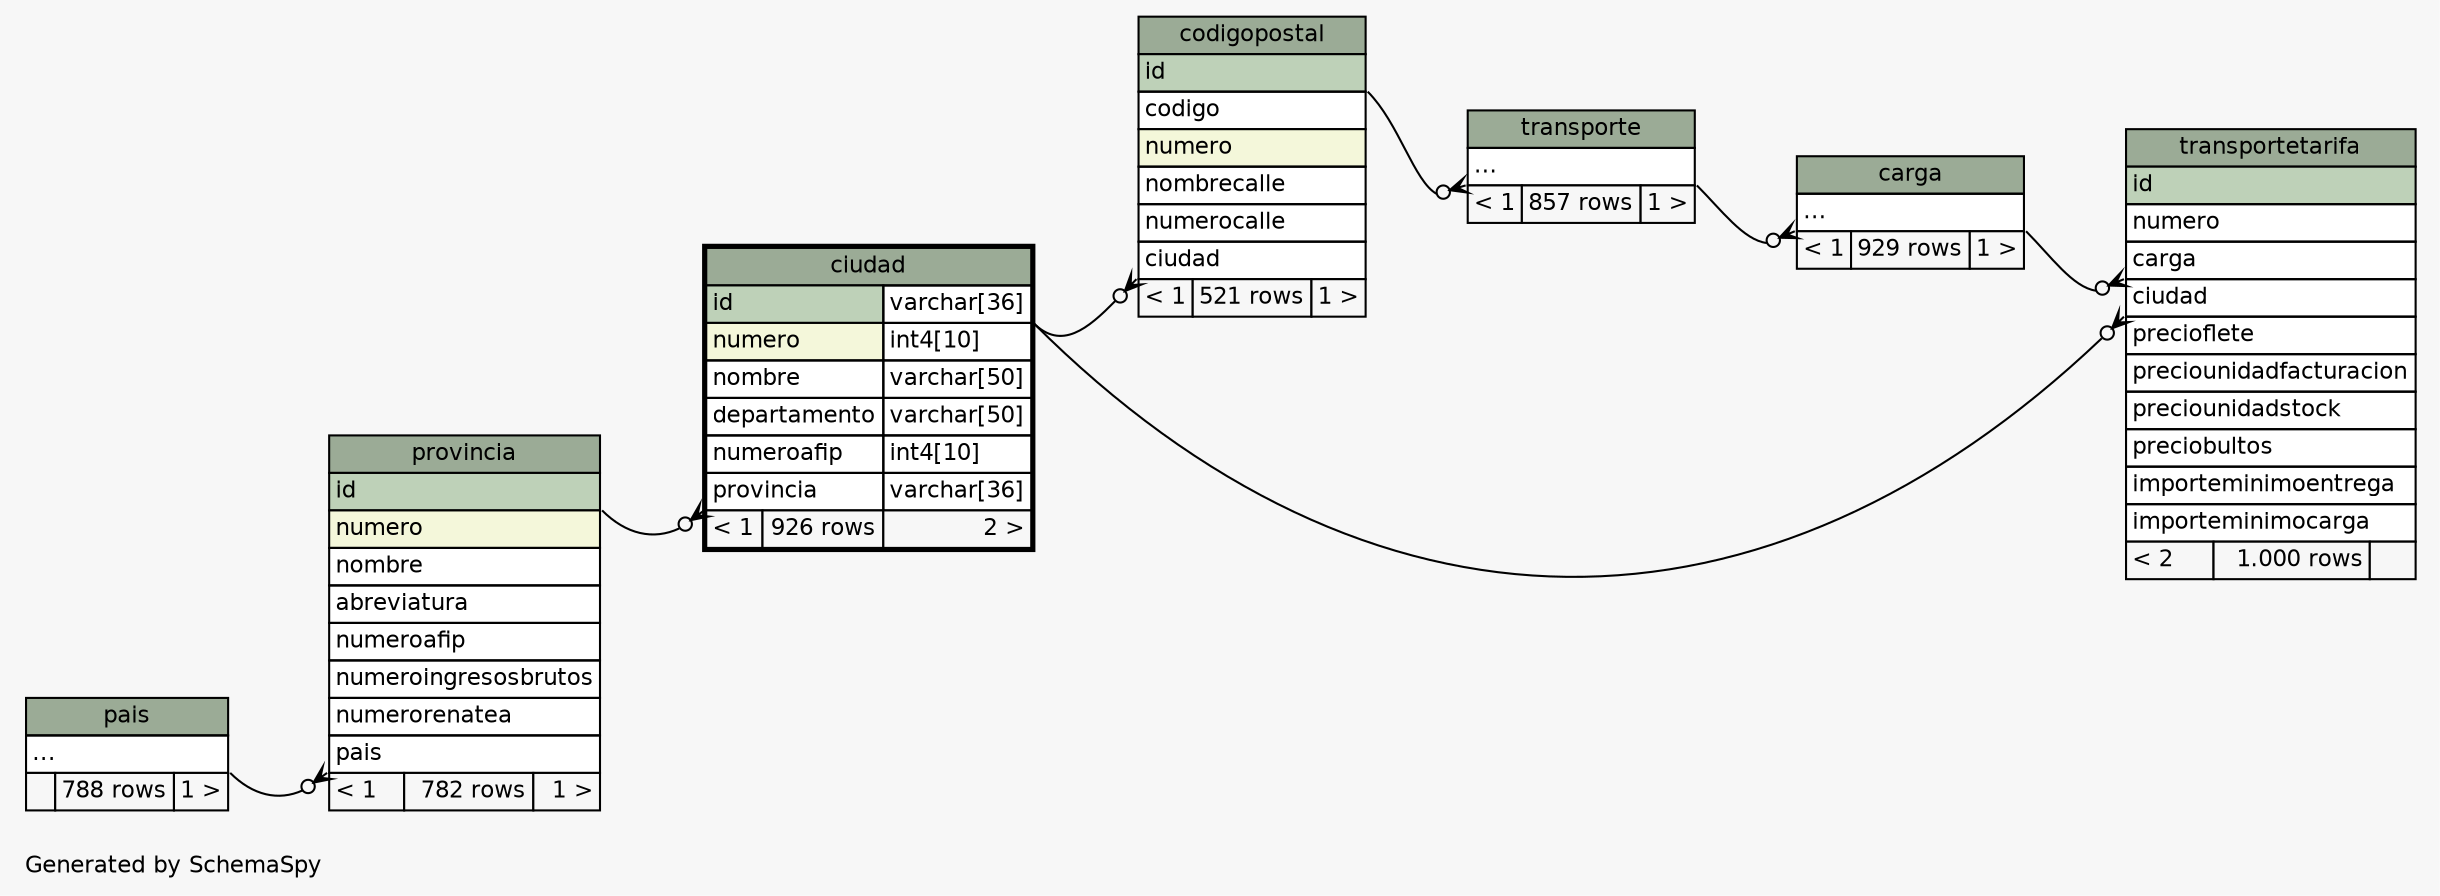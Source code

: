 // dot 2.2.1 on Windows 10 10.0
// SchemaSpy rev 590
digraph "twoDegreesRelationshipsDiagram" {
  graph [
    rankdir="RL"
    bgcolor="#f7f7f7"
    label="\nGenerated by SchemaSpy"
    labeljust="l"
    nodesep="0.18"
    ranksep="0.46"
    fontname="Helvetica"
    fontsize="11"
  ];
  node [
    fontname="Helvetica"
    fontsize="11"
    shape="plaintext"
  ];
  edge [
    arrowsize="0.8"
  ];
  "carga":"elipses":sw -> "transporte":"elipses":se [arrowhead=none dir=back arrowtail=crowodot];
  "ciudad":"provincia":sw -> "provincia":"id":se [arrowhead=none dir=back arrowtail=crowodot];
  "codigopostal":"ciudad":sw -> "ciudad":"id.type":se [arrowhead=none dir=back arrowtail=crowodot];
  "provincia":"pais":sw -> "pais":"elipses":se [arrowhead=none dir=back arrowtail=crowodot];
  "transporte":"elipses":sw -> "codigopostal":"id":se [arrowhead=none dir=back arrowtail=crowodot];
  "transportetarifa":"carga":sw -> "carga":"elipses":se [arrowhead=none dir=back arrowtail=crowodot];
  "transportetarifa":"ciudad":sw -> "ciudad":"id.type":se [arrowhead=none dir=back arrowtail=crowodot];
  "carga" [
    label=<
    <TABLE BORDER="0" CELLBORDER="1" CELLSPACING="0" BGCOLOR="#ffffff">
      <TR><TD COLSPAN="3" BGCOLOR="#9bab96" ALIGN="CENTER">carga</TD></TR>
      <TR><TD PORT="elipses" COLSPAN="3" ALIGN="LEFT">...</TD></TR>
      <TR><TD ALIGN="LEFT" BGCOLOR="#f7f7f7">&lt; 1</TD><TD ALIGN="RIGHT" BGCOLOR="#f7f7f7">929 rows</TD><TD ALIGN="RIGHT" BGCOLOR="#f7f7f7">1 &gt;</TD></TR>
    </TABLE>>
    URL="carga.html"
    tooltip="carga"
  ];
  "ciudad" [
    label=<
    <TABLE BORDER="2" CELLBORDER="1" CELLSPACING="0" BGCOLOR="#ffffff">
      <TR><TD COLSPAN="3" BGCOLOR="#9bab96" ALIGN="CENTER">ciudad</TD></TR>
      <TR><TD PORT="id" COLSPAN="2" BGCOLOR="#bed1b8" ALIGN="LEFT">id</TD><TD PORT="id.type" ALIGN="LEFT">varchar[36]</TD></TR>
      <TR><TD PORT="numero" COLSPAN="2" BGCOLOR="#f4f7da" ALIGN="LEFT">numero</TD><TD PORT="numero.type" ALIGN="LEFT">int4[10]</TD></TR>
      <TR><TD PORT="nombre" COLSPAN="2" ALIGN="LEFT">nombre</TD><TD PORT="nombre.type" ALIGN="LEFT">varchar[50]</TD></TR>
      <TR><TD PORT="departamento" COLSPAN="2" ALIGN="LEFT">departamento</TD><TD PORT="departamento.type" ALIGN="LEFT">varchar[50]</TD></TR>
      <TR><TD PORT="numeroafip" COLSPAN="2" ALIGN="LEFT">numeroafip</TD><TD PORT="numeroafip.type" ALIGN="LEFT">int4[10]</TD></TR>
      <TR><TD PORT="provincia" COLSPAN="2" ALIGN="LEFT">provincia</TD><TD PORT="provincia.type" ALIGN="LEFT">varchar[36]</TD></TR>
      <TR><TD ALIGN="LEFT" BGCOLOR="#f7f7f7">&lt; 1</TD><TD ALIGN="RIGHT" BGCOLOR="#f7f7f7">926 rows</TD><TD ALIGN="RIGHT" BGCOLOR="#f7f7f7">2 &gt;</TD></TR>
    </TABLE>>
    URL="ciudad.html"
    tooltip="ciudad"
  ];
  "codigopostal" [
    label=<
    <TABLE BORDER="0" CELLBORDER="1" CELLSPACING="0" BGCOLOR="#ffffff">
      <TR><TD COLSPAN="3" BGCOLOR="#9bab96" ALIGN="CENTER">codigopostal</TD></TR>
      <TR><TD PORT="id" COLSPAN="3" BGCOLOR="#bed1b8" ALIGN="LEFT">id</TD></TR>
      <TR><TD PORT="codigo" COLSPAN="3" ALIGN="LEFT">codigo</TD></TR>
      <TR><TD PORT="numero" COLSPAN="3" BGCOLOR="#f4f7da" ALIGN="LEFT">numero</TD></TR>
      <TR><TD PORT="nombrecalle" COLSPAN="3" ALIGN="LEFT">nombrecalle</TD></TR>
      <TR><TD PORT="numerocalle" COLSPAN="3" ALIGN="LEFT">numerocalle</TD></TR>
      <TR><TD PORT="ciudad" COLSPAN="3" ALIGN="LEFT">ciudad</TD></TR>
      <TR><TD ALIGN="LEFT" BGCOLOR="#f7f7f7">&lt; 1</TD><TD ALIGN="RIGHT" BGCOLOR="#f7f7f7">521 rows</TD><TD ALIGN="RIGHT" BGCOLOR="#f7f7f7">1 &gt;</TD></TR>
    </TABLE>>
    URL="codigopostal.html"
    tooltip="codigopostal"
  ];
  "pais" [
    label=<
    <TABLE BORDER="0" CELLBORDER="1" CELLSPACING="0" BGCOLOR="#ffffff">
      <TR><TD COLSPAN="3" BGCOLOR="#9bab96" ALIGN="CENTER">pais</TD></TR>
      <TR><TD PORT="elipses" COLSPAN="3" ALIGN="LEFT">...</TD></TR>
      <TR><TD ALIGN="LEFT" BGCOLOR="#f7f7f7">  </TD><TD ALIGN="RIGHT" BGCOLOR="#f7f7f7">788 rows</TD><TD ALIGN="RIGHT" BGCOLOR="#f7f7f7">1 &gt;</TD></TR>
    </TABLE>>
    URL="pais.html"
    tooltip="pais"
  ];
  "provincia" [
    label=<
    <TABLE BORDER="0" CELLBORDER="1" CELLSPACING="0" BGCOLOR="#ffffff">
      <TR><TD COLSPAN="3" BGCOLOR="#9bab96" ALIGN="CENTER">provincia</TD></TR>
      <TR><TD PORT="id" COLSPAN="3" BGCOLOR="#bed1b8" ALIGN="LEFT">id</TD></TR>
      <TR><TD PORT="numero" COLSPAN="3" BGCOLOR="#f4f7da" ALIGN="LEFT">numero</TD></TR>
      <TR><TD PORT="nombre" COLSPAN="3" ALIGN="LEFT">nombre</TD></TR>
      <TR><TD PORT="abreviatura" COLSPAN="3" ALIGN="LEFT">abreviatura</TD></TR>
      <TR><TD PORT="numeroafip" COLSPAN="3" ALIGN="LEFT">numeroafip</TD></TR>
      <TR><TD PORT="numeroingresosbrutos" COLSPAN="3" ALIGN="LEFT">numeroingresosbrutos</TD></TR>
      <TR><TD PORT="numerorenatea" COLSPAN="3" ALIGN="LEFT">numerorenatea</TD></TR>
      <TR><TD PORT="pais" COLSPAN="3" ALIGN="LEFT">pais</TD></TR>
      <TR><TD ALIGN="LEFT" BGCOLOR="#f7f7f7">&lt; 1</TD><TD ALIGN="RIGHT" BGCOLOR="#f7f7f7">782 rows</TD><TD ALIGN="RIGHT" BGCOLOR="#f7f7f7">1 &gt;</TD></TR>
    </TABLE>>
    URL="provincia.html"
    tooltip="provincia"
  ];
  "transporte" [
    label=<
    <TABLE BORDER="0" CELLBORDER="1" CELLSPACING="0" BGCOLOR="#ffffff">
      <TR><TD COLSPAN="3" BGCOLOR="#9bab96" ALIGN="CENTER">transporte</TD></TR>
      <TR><TD PORT="elipses" COLSPAN="3" ALIGN="LEFT">...</TD></TR>
      <TR><TD ALIGN="LEFT" BGCOLOR="#f7f7f7">&lt; 1</TD><TD ALIGN="RIGHT" BGCOLOR="#f7f7f7">857 rows</TD><TD ALIGN="RIGHT" BGCOLOR="#f7f7f7">1 &gt;</TD></TR>
    </TABLE>>
    URL="transporte.html"
    tooltip="transporte"
  ];
  "transportetarifa" [
    label=<
    <TABLE BORDER="0" CELLBORDER="1" CELLSPACING="0" BGCOLOR="#ffffff">
      <TR><TD COLSPAN="3" BGCOLOR="#9bab96" ALIGN="CENTER">transportetarifa</TD></TR>
      <TR><TD PORT="id" COLSPAN="3" BGCOLOR="#bed1b8" ALIGN="LEFT">id</TD></TR>
      <TR><TD PORT="numero" COLSPAN="3" ALIGN="LEFT">numero</TD></TR>
      <TR><TD PORT="carga" COLSPAN="3" ALIGN="LEFT">carga</TD></TR>
      <TR><TD PORT="ciudad" COLSPAN="3" ALIGN="LEFT">ciudad</TD></TR>
      <TR><TD PORT="precioflete" COLSPAN="3" ALIGN="LEFT">precioflete</TD></TR>
      <TR><TD PORT="preciounidadfacturacion" COLSPAN="3" ALIGN="LEFT">preciounidadfacturacion</TD></TR>
      <TR><TD PORT="preciounidadstock" COLSPAN="3" ALIGN="LEFT">preciounidadstock</TD></TR>
      <TR><TD PORT="preciobultos" COLSPAN="3" ALIGN="LEFT">preciobultos</TD></TR>
      <TR><TD PORT="importeminimoentrega" COLSPAN="3" ALIGN="LEFT">importeminimoentrega</TD></TR>
      <TR><TD PORT="importeminimocarga" COLSPAN="3" ALIGN="LEFT">importeminimocarga</TD></TR>
      <TR><TD ALIGN="LEFT" BGCOLOR="#f7f7f7">&lt; 2</TD><TD ALIGN="RIGHT" BGCOLOR="#f7f7f7">1.000 rows</TD><TD ALIGN="RIGHT" BGCOLOR="#f7f7f7">  </TD></TR>
    </TABLE>>
    URL="transportetarifa.html"
    tooltip="transportetarifa"
  ];
}
